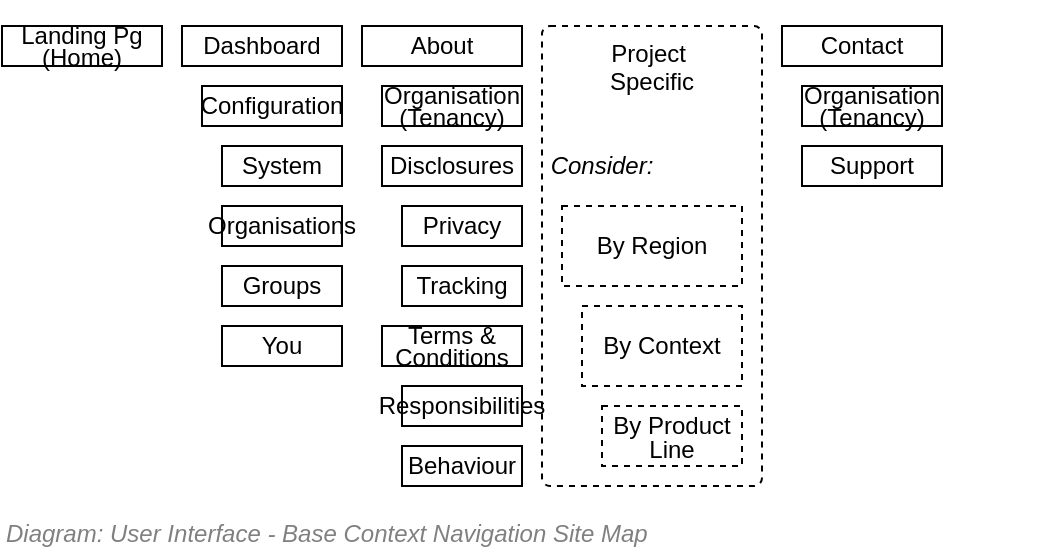 <mxfile version="15.8.3" type="google" pages="2"><diagram id="2NrWsZAOmV8rvKauhhAn" name="Page-1"><mxGraphModel dx="1422" dy="772" grid="1" gridSize="10" guides="1" tooltips="1" connect="1" arrows="1" fold="1" page="1" pageScale="1" pageWidth="827" pageHeight="1169" math="0" shadow="0"><root><mxCell id="0"/><mxCell id="1" parent="0"/><mxCell id="4GoB_SxGjvVvhpe92uif-1" value="Configuration" style="rounded=0;whiteSpace=wrap;html=1;" parent="1" vertex="1"><mxGeometry x="220" y="190" width="70" height="20" as="geometry"/></mxCell><mxCell id="4GoB_SxGjvVvhpe92uif-2" value="Organisations" style="rounded=0;whiteSpace=wrap;html=1;" parent="1" vertex="1"><mxGeometry x="230" y="250" width="60" height="20" as="geometry"/></mxCell><mxCell id="4GoB_SxGjvVvhpe92uif-3" value="Groups" style="rounded=0;whiteSpace=wrap;html=1;" parent="1" vertex="1"><mxGeometry x="230" y="280" width="60" height="20" as="geometry"/></mxCell><mxCell id="4GoB_SxGjvVvhpe92uif-4" value="You" style="rounded=0;whiteSpace=wrap;html=1;" parent="1" vertex="1"><mxGeometry x="230" y="310" width="60" height="20" as="geometry"/></mxCell><mxCell id="4GoB_SxGjvVvhpe92uif-5" value="Dashboard" style="rounded=0;whiteSpace=wrap;html=1;" parent="1" vertex="1"><mxGeometry x="210" y="160" width="80" height="20" as="geometry"/></mxCell><mxCell id="4GoB_SxGjvVvhpe92uif-6" value="About" style="rounded=0;whiteSpace=wrap;html=1;" parent="1" vertex="1"><mxGeometry x="300" y="160" width="80" height="20" as="geometry"/></mxCell><mxCell id="4GoB_SxGjvVvhpe92uif-9" value="&lt;p style=&quot;line-height: 90%&quot;&gt;Organisation&lt;br&gt;(Tenancy)&lt;/p&gt;" style="rounded=0;whiteSpace=wrap;html=1;" parent="1" vertex="1"><mxGeometry x="310" y="190" width="70" height="20" as="geometry"/></mxCell><mxCell id="4GoB_SxGjvVvhpe92uif-11" value="Disclosures" style="rounded=0;whiteSpace=wrap;html=1;" parent="1" vertex="1"><mxGeometry x="310" y="220" width="70" height="20" as="geometry"/></mxCell><mxCell id="4GoB_SxGjvVvhpe92uif-12" value="Privacy" style="rounded=0;whiteSpace=wrap;html=1;" parent="1" vertex="1"><mxGeometry x="320" y="250" width="60" height="20" as="geometry"/></mxCell><mxCell id="4GoB_SxGjvVvhpe92uif-13" value="Tracking" style="rounded=0;whiteSpace=wrap;html=1;" parent="1" vertex="1"><mxGeometry x="320" y="280" width="60" height="20" as="geometry"/></mxCell><mxCell id="4GoB_SxGjvVvhpe92uif-14" value="&lt;p style=&quot;line-height: 90%&quot;&gt;Terms &amp;amp; Conditions&lt;/p&gt;" style="rounded=0;whiteSpace=wrap;html=1;" parent="1" vertex="1"><mxGeometry x="310" y="310" width="70" height="20" as="geometry"/></mxCell><mxCell id="4GoB_SxGjvVvhpe92uif-15" value="Responsibilities" style="rounded=0;whiteSpace=wrap;html=1;" parent="1" vertex="1"><mxGeometry x="320" y="340" width="60" height="20" as="geometry"/></mxCell><mxCell id="4GoB_SxGjvVvhpe92uif-16" value="Behaviour" style="rounded=0;whiteSpace=wrap;html=1;" parent="1" vertex="1"><mxGeometry x="320" y="370" width="60" height="20" as="geometry"/></mxCell><mxCell id="4GoB_SxGjvVvhpe92uif-17" value="Support" style="rounded=0;whiteSpace=wrap;html=1;" parent="1" vertex="1"><mxGeometry x="520" y="220" width="70" height="20" as="geometry"/></mxCell><mxCell id="4GoB_SxGjvVvhpe92uif-18" value="Contact" style="rounded=0;whiteSpace=wrap;html=1;" parent="1" vertex="1"><mxGeometry x="510" y="160" width="80" height="20" as="geometry"/></mxCell><mxCell id="4GoB_SxGjvVvhpe92uif-21" value="&lt;p style=&quot;line-height: 90%&quot;&gt;Organisation&lt;br&gt;(Tenancy)&lt;/p&gt;" style="rounded=0;whiteSpace=wrap;html=1;" parent="1" vertex="1"><mxGeometry x="520" y="190" width="70" height="20" as="geometry"/></mxCell><mxCell id="4GoB_SxGjvVvhpe92uif-24" value="System" style="rounded=0;whiteSpace=wrap;html=1;" parent="1" vertex="1"><mxGeometry x="230" y="220" width="60" height="20" as="geometry"/></mxCell><mxCell id="4GoB_SxGjvVvhpe92uif-25" value="&lt;p style=&quot;line-height: 90%&quot;&gt;Landing Pg&lt;br&gt;(Home)&lt;/p&gt;" style="rounded=0;whiteSpace=wrap;html=1;" parent="1" vertex="1"><mxGeometry x="120" y="160" width="80" height="20" as="geometry"/></mxCell><mxCell id="4GoB_SxGjvVvhpe92uif-26" value="Project&amp;nbsp;&lt;br&gt;Specific" style="rounded=1;whiteSpace=wrap;html=1;dashed=1;absoluteArcSize=1;arcSize=8;verticalAlign=top;fillColor=none;" parent="1" vertex="1"><mxGeometry x="390" y="160" width="110" height="230" as="geometry"/></mxCell><mxCell id="4GoB_SxGjvVvhpe92uif-27" value="&lt;font style=&quot;font-size: 12px&quot;&gt;&lt;span style=&quot;font-size: 12px&quot;&gt;Diagram: User Interface&lt;/span&gt;&amp;nbsp;- Base Context Navigation Site Map&lt;/font&gt;" style="text;strokeColor=none;fillColor=none;html=1;fontSize=24;fontStyle=2;verticalAlign=middle;align=left;shadow=0;glass=0;comic=0;opacity=30;fontColor=#808080;" parent="1" vertex="1"><mxGeometry x="120" y="400" width="520" height="20" as="geometry"/></mxCell><mxCell id="4GoB_SxGjvVvhpe92uif-28" value="By Region" style="rounded=0;whiteSpace=wrap;html=1;dashed=1;fillColor=none;verticalAlign=middle;" parent="1" vertex="1"><mxGeometry x="400" y="250" width="90" height="40" as="geometry"/></mxCell><mxCell id="4GoB_SxGjvVvhpe92uif-29" value="&lt;p style=&quot;line-height: 100%&quot;&gt;By Product Line&lt;/p&gt;" style="rounded=0;whiteSpace=wrap;html=1;dashed=1;fillColor=none;verticalAlign=middle;" parent="1" vertex="1"><mxGeometry x="420" y="350" width="70" height="30" as="geometry"/></mxCell><mxCell id="4GoB_SxGjvVvhpe92uif-32" value="By Context" style="rounded=0;whiteSpace=wrap;html=1;dashed=1;fillColor=none;verticalAlign=middle;" parent="1" vertex="1"><mxGeometry x="410" y="300" width="80" height="40" as="geometry"/></mxCell><mxCell id="4GoB_SxGjvVvhpe92uif-33" value="&lt;i&gt;Consider:&lt;/i&gt;" style="text;html=1;strokeColor=none;fillColor=none;align=center;verticalAlign=middle;whiteSpace=wrap;rounded=0;dashed=1;" parent="1" vertex="1"><mxGeometry x="400" y="220" width="40" height="20" as="geometry"/></mxCell></root></mxGraphModel></diagram><diagram id="IZ_ib_1Zwz5U2jMsKKHx" name="User Settings"><mxGraphModel dx="1422" dy="772" grid="1" gridSize="10" guides="1" tooltips="1" connect="1" arrows="1" fold="1" page="1" pageScale="1" pageWidth="827" pageHeight="1169" math="0" shadow="0"><root><mxCell id="Nhib6gfVk0E1LxK8018Q-0"/><mxCell id="Nhib6gfVk0E1LxK8018Q-1" parent="Nhib6gfVk0E1LxK8018Q-0"/><mxCell id="L7fSaxBVXzK7s27_TyB2-0" value="Email Notifications" style="rounded=0;whiteSpace=wrap;html=1;" vertex="1" parent="Nhib6gfVk0E1LxK8018Q-1"><mxGeometry x="260" y="80" width="80" height="40" as="geometry"/></mxCell><mxCell id="L7fSaxBVXzK7s27_TyB2-1" value="Profile" style="rounded=0;whiteSpace=wrap;html=1;" vertex="1" parent="Nhib6gfVk0E1LxK8018Q-1"><mxGeometry x="160" y="80" width="80" height="40" as="geometry"/></mxCell><mxCell id="L7fSaxBVXzK7s27_TyB2-2" value="Modules&lt;br&gt;Based Settings" style="rounded=0;whiteSpace=wrap;html=1;" vertex="1" parent="Nhib6gfVk0E1LxK8018Q-1"><mxGeometry x="360" y="80" width="80" height="40" as="geometry"/></mxCell><mxCell id="L7fSaxBVXzK7s27_TyB2-3" value="Per Modules" style="rounded=0;whiteSpace=wrap;html=1;" vertex="1" parent="Nhib6gfVk0E1LxK8018Q-1"><mxGeometry x="260" y="140" width="80" height="40" as="geometry"/></mxCell><mxCell id="L7fSaxBVXzK7s27_TyB2-4" value="Group Profiles" style="rounded=0;whiteSpace=wrap;html=1;" vertex="1" parent="Nhib6gfVk0E1LxK8018Q-1"><mxGeometry x="160" y="140" width="80" height="40" as="geometry"/></mxCell><mxCell id="L7fSaxBVXzK7s27_TyB2-5" value="Account" style="rounded=0;whiteSpace=wrap;html=1;" vertex="1" parent="Nhib6gfVk0E1LxK8018Q-1"><mxGeometry x="460" y="80" width="80" height="40" as="geometry"/></mxCell><mxCell id="L7fSaxBVXzK7s27_TyB2-6" value="eg: Publications" style="rounded=0;whiteSpace=wrap;html=1;" vertex="1" parent="Nhib6gfVk0E1LxK8018Q-1"><mxGeometry x="360" y="140" width="80" height="40" as="geometry"/></mxCell><mxCell id="L7fSaxBVXzK7s27_TyB2-7" value="System" style="rounded=0;whiteSpace=wrap;html=1;" vertex="1" parent="Nhib6gfVk0E1LxK8018Q-1"><mxGeometry x="280" y="190" width="80" height="40" as="geometry"/></mxCell><mxCell id="L7fSaxBVXzK7s27_TyB2-8" value="News Cycle (Weekly/Monthly/Quarterly)" style="rounded=0;whiteSpace=wrap;html=1;" vertex="1" parent="Nhib6gfVk0E1LxK8018Q-1"><mxGeometry x="300" y="250" width="80" height="40" as="geometry"/></mxCell><mxCell id="L7fSaxBVXzK7s27_TyB2-9" value="General Announcements (Product Enhancements, etc.)" style="rounded=0;whiteSpace=wrap;html=1;" vertex="1" parent="Nhib6gfVk0E1LxK8018Q-1"><mxGeometry x="300" y="310" width="80" height="40" as="geometry"/></mxCell><mxCell id="L7fSaxBVXzK7s27_TyB2-10" value="Tokens" style="rounded=0;whiteSpace=wrap;html=1;" vertex="1" parent="Nhib6gfVk0E1LxK8018Q-1"><mxGeometry x="560" y="80" width="80" height="40" as="geometry"/></mxCell><mxCell id="L7fSaxBVXzK7s27_TyB2-12" value="Module Stats" style="rounded=0;whiteSpace=wrap;html=1;" vertex="1" parent="Nhib6gfVk0E1LxK8018Q-1"><mxGeometry x="310" y="380" width="80" height="40" as="geometry"/></mxCell><mxCell id="L7fSaxBVXzK7s27_TyB2-13" value="Bookmarks" style="rounded=0;whiteSpace=wrap;html=1;" vertex="1" parent="Nhib6gfVk0E1LxK8018Q-1"><mxGeometry x="60" y="80" width="80" height="40" as="geometry"/></mxCell></root></mxGraphModel></diagram></mxfile>